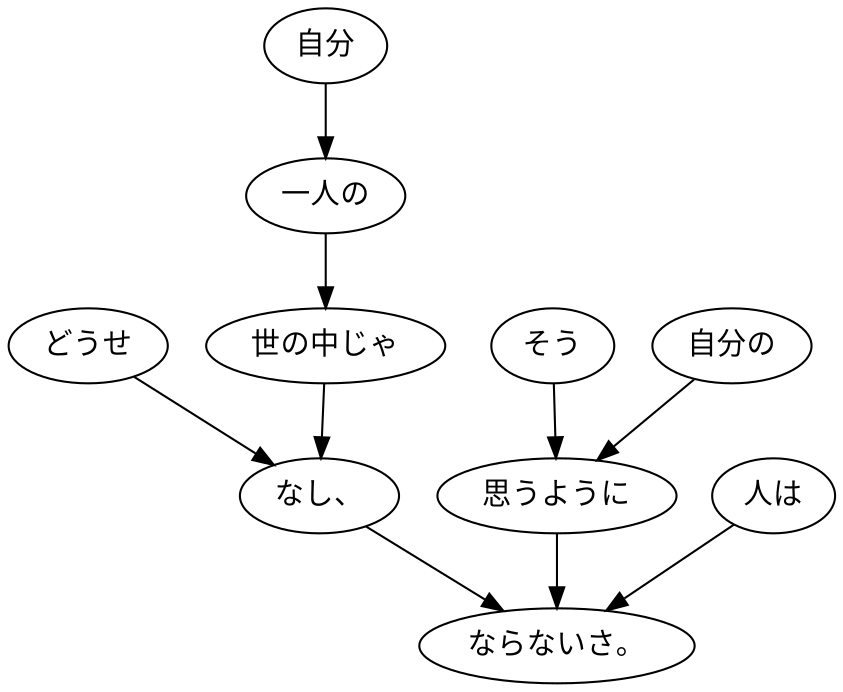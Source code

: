 digraph graph5361 {
	node0 [label="どうせ"];
	node1 [label="自分"];
	node2 [label="一人の"];
	node3 [label="世の中じゃ"];
	node4 [label="なし、"];
	node5 [label="そう"];
	node6 [label="自分の"];
	node7 [label="思うように"];
	node8 [label="人は"];
	node9 [label="ならないさ。"];
	node0 -> node4;
	node1 -> node2;
	node2 -> node3;
	node3 -> node4;
	node4 -> node9;
	node5 -> node7;
	node6 -> node7;
	node7 -> node9;
	node8 -> node9;
}
